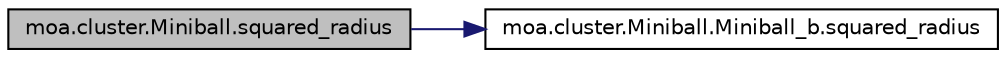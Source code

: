 digraph G
{
  edge [fontname="Helvetica",fontsize="10",labelfontname="Helvetica",labelfontsize="10"];
  node [fontname="Helvetica",fontsize="10",shape=record];
  rankdir=LR;
  Node1 [label="moa.cluster.Miniball.squared_radius",height=0.2,width=0.4,color="black", fillcolor="grey75", style="filled" fontcolor="black"];
  Node1 -> Node2 [color="midnightblue",fontsize="10",style="solid",fontname="Helvetica"];
  Node2 [label="moa.cluster.Miniball.Miniball_b.squared_radius",height=0.2,width=0.4,color="black", fillcolor="white", style="filled",URL="$classmoa_1_1cluster_1_1Miniball_1_1Miniball__b.html#a2d1a374b3d776dadd8f1376875b4c247"];
}
